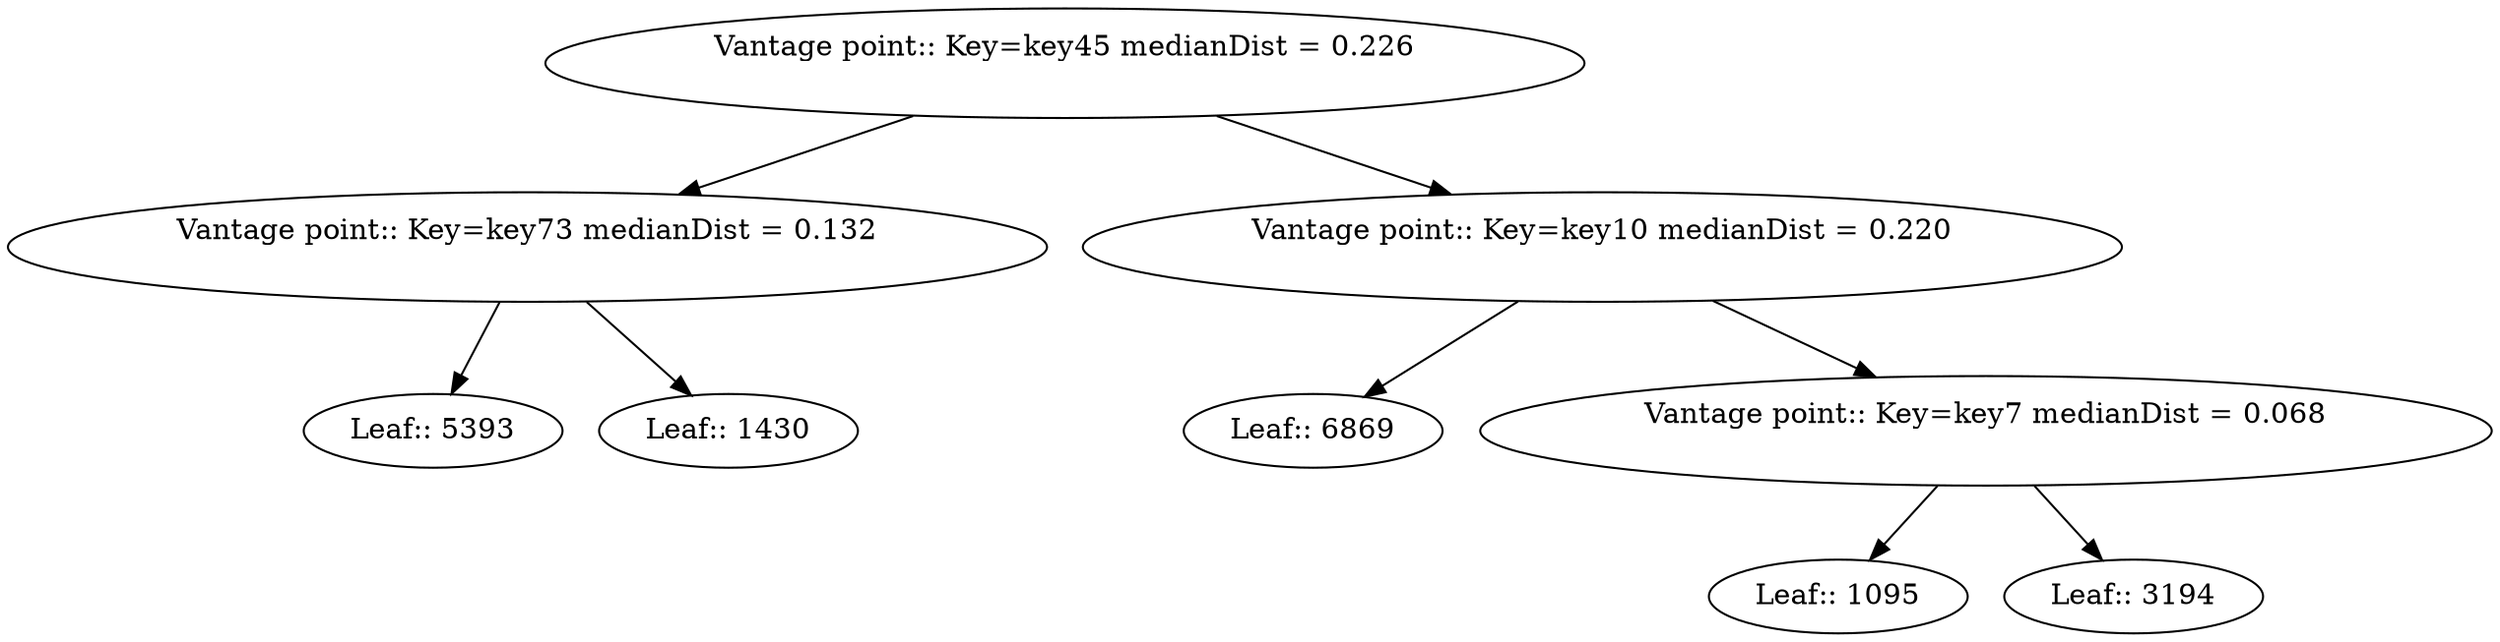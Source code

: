 digraph {
	1879 [label="Vantage point:: Key=key45 medianDist = 0.226
                                        "]
		1879 -> 4957
		1879 -> 9657
	4957 [label="Vantage point:: Key=key73 medianDist = 0.132
                                        "]
		4957 -> "['key14', 'key57', 'key43', 'key159', 'key61', 'key64', 'key55', 'key79', 'key26', 'key135', 'key101', 'key41', 'key144', 'key5', 'key24', 'key35', 'key165', 'key186', 'key16', 'key48', 'key149', 'key200', 'key54', 'key46', 'key73', 'key157', 'key147', 'key49', 'key196', 'key185', 'key161', 'key105', 'key97', 'key126', 'key177', 'key189', 'key142', 'key123', 'key56', 'key184', 'key151', 'key187', 'key174', 'key45', 'key166', 'key170', 'key92', 'key125', 'key52', 'key87']"
		4957 -> "['key181', 'key176', 'key182', 'key75', 'key188', 'key65', 'key145', 'key121', 'key104', 'key21', 'key3', 'key167', 'key191', 'key28', 'key86', 'key30', 'key23', 'key8', 'key171', 'key82', 'key69', 'key180', 'key118', 'key89', 'key80', 'key132', 'key62', 'key143', 'key84', 'key117', 'key59', 'key37', 'key66', 'key47', 'key25', 'key12', 'key119', 'key93', 'key74', 'key139', 'key96', 'key63', 'key136', 'key140', 'key85', 'key111', 'key27', 'key18', 'key2', 'key152']"
	"['key14', 'key57', 'key43', 'key159', 'key61', 'key64', 'key55', 'key79', 'key26', 'key135', 'key101', 'key41', 'key144', 'key5', 'key24', 'key35', 'key165', 'key186', 'key16', 'key48', 'key149', 'key200', 'key54', 'key46', 'key73', 'key157', 'key147', 'key49', 'key196', 'key185', 'key161', 'key105', 'key97', 'key126', 'key177', 'key189', 'key142', 'key123', 'key56', 'key184', 'key151', 'key187', 'key174', 'key45', 'key166', 'key170', 'key92', 'key125', 'key52', 'key87']" [label="Leaf:: 5393"]
	"['key181', 'key176', 'key182', 'key75', 'key188', 'key65', 'key145', 'key121', 'key104', 'key21', 'key3', 'key167', 'key191', 'key28', 'key86', 'key30', 'key23', 'key8', 'key171', 'key82', 'key69', 'key180', 'key118', 'key89', 'key80', 'key132', 'key62', 'key143', 'key84', 'key117', 'key59', 'key37', 'key66', 'key47', 'key25', 'key12', 'key119', 'key93', 'key74', 'key139', 'key96', 'key63', 'key136', 'key140', 'key85', 'key111', 'key27', 'key18', 'key2', 'key152']" [label="Leaf:: 1430"]
	9657 [label="Vantage point:: Key=key10 medianDist = 0.220
                                        "]
		9657 -> "['key77', 'key162', 'key60', 'key179', 'key131', 'key38', 'key114', 'key112', 'key76', 'key4', 'key107', 'key141', 'key192', 'key44', 'key71', 'key130', 'key33', 'key127', 'key36', 'key193', 'key138', 'key40', 'key9', 'key53', 'key173', 'key83', 'key102', 'key32', 'key190', 'key103', 'key129', 'key158', 'key134', 'key15', 'key148', 'key164', 'key155', 'key10', 'key108', 'key120', 'key124', 'key154', 'key50', 'key70', 'key22', 'key169', 'key95', 'key51', 'key194', 'key1']"
		9657 -> 2926
	"['key77', 'key162', 'key60', 'key179', 'key131', 'key38', 'key114', 'key112', 'key76', 'key4', 'key107', 'key141', 'key192', 'key44', 'key71', 'key130', 'key33', 'key127', 'key36', 'key193', 'key138', 'key40', 'key9', 'key53', 'key173', 'key83', 'key102', 'key32', 'key190', 'key103', 'key129', 'key158', 'key134', 'key15', 'key148', 'key164', 'key155', 'key10', 'key108', 'key120', 'key124', 'key154', 'key50', 'key70', 'key22', 'key169', 'key95', 'key51', 'key194', 'key1']" [label="Leaf:: 6869"]
	2926 [label="Vantage point:: Key=key7 medianDist = 0.068
                                        "]
		2926 -> "['key172', 'key100', 'key122', 'key156', 'key67', 'key178', 'key198', 'key197', 'key90', 'key17', 'key34', 'key68', 'key88', 'key20', 'key195', 'key19', 'key146', 'key7', 'key133', 'key110', 'key160', 'key199', 'key78', 'key98', 'key58']"
		2926 -> "['key183', 'key115', 'key99', 'key137', 'key175', 'key128', 'key39', 'key116', 'key31', 'key11', 'key168', 'key13', 'key72', 'key91', 'key150', 'key153', 'key81', 'key113', 'key106', 'key6', 'key163', 'key94', 'key29', 'key109', 'key42']"
	"['key172', 'key100', 'key122', 'key156', 'key67', 'key178', 'key198', 'key197', 'key90', 'key17', 'key34', 'key68', 'key88', 'key20', 'key195', 'key19', 'key146', 'key7', 'key133', 'key110', 'key160', 'key199', 'key78', 'key98', 'key58']" [label="Leaf:: 1095"]
	"['key183', 'key115', 'key99', 'key137', 'key175', 'key128', 'key39', 'key116', 'key31', 'key11', 'key168', 'key13', 'key72', 'key91', 'key150', 'key153', 'key81', 'key113', 'key106', 'key6', 'key163', 'key94', 'key29', 'key109', 'key42']" [label="Leaf:: 3194"]
}